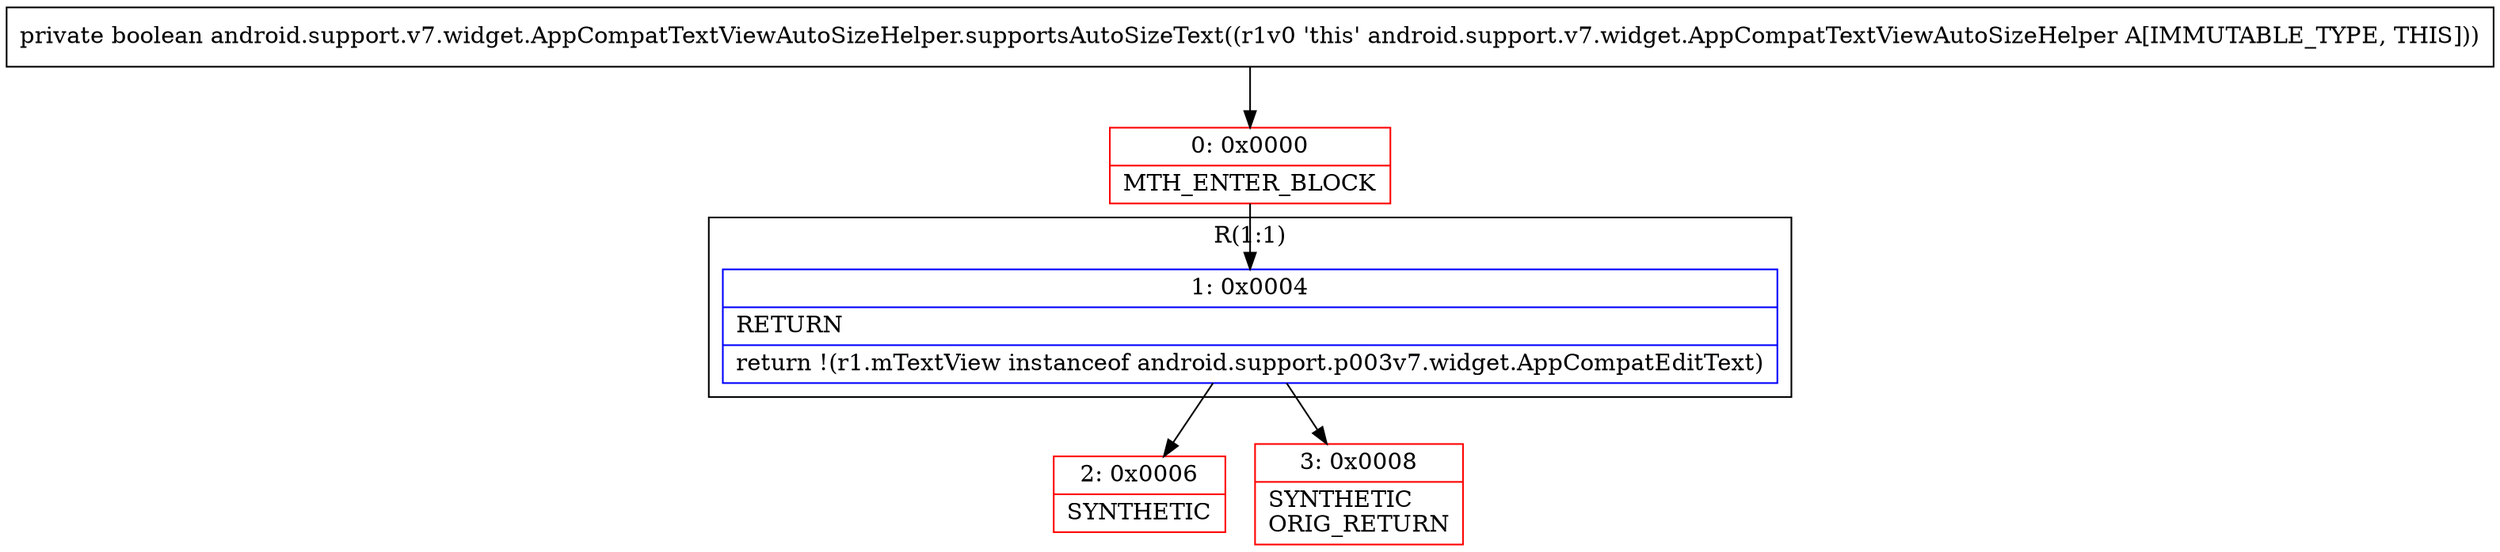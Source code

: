 digraph "CFG forandroid.support.v7.widget.AppCompatTextViewAutoSizeHelper.supportsAutoSizeText()Z" {
subgraph cluster_Region_1420207680 {
label = "R(1:1)";
node [shape=record,color=blue];
Node_1 [shape=record,label="{1\:\ 0x0004|RETURN\l|return !(r1.mTextView instanceof android.support.p003v7.widget.AppCompatEditText)\l}"];
}
Node_0 [shape=record,color=red,label="{0\:\ 0x0000|MTH_ENTER_BLOCK\l}"];
Node_2 [shape=record,color=red,label="{2\:\ 0x0006|SYNTHETIC\l}"];
Node_3 [shape=record,color=red,label="{3\:\ 0x0008|SYNTHETIC\lORIG_RETURN\l}"];
MethodNode[shape=record,label="{private boolean android.support.v7.widget.AppCompatTextViewAutoSizeHelper.supportsAutoSizeText((r1v0 'this' android.support.v7.widget.AppCompatTextViewAutoSizeHelper A[IMMUTABLE_TYPE, THIS])) }"];
MethodNode -> Node_0;
Node_1 -> Node_2;
Node_1 -> Node_3;
Node_0 -> Node_1;
}

